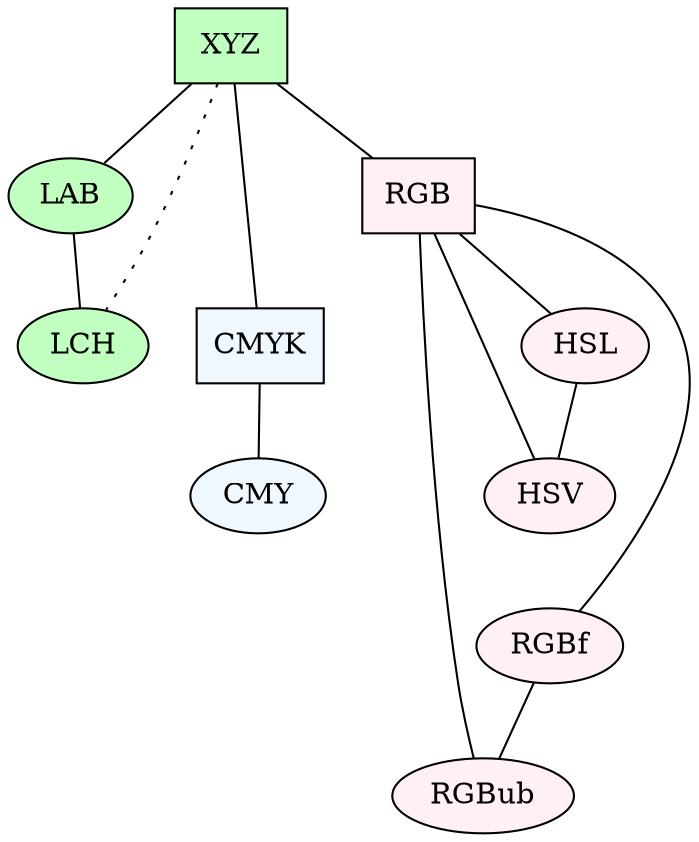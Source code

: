 graph convert {
        bgcolor="transparent"

        subgraph print {
                node [style=filled,fillcolor="aliceblue"]
                CMYK -- CMY
        }

        subgraph indep {
                node [style=filled,fillcolor="darkseagreen1"]
                XYZ -- LAB -- LCH
                XYZ -- LCH [style="dotted"]
        }

        subgraph screen {
                node [style=filled,fillcolor="lavenderblush1"]
                RGB -- RGBf -- RGBub -- RGB
                RGB -- HSL -- HSV -- RGB
                HSV -- RGBf [style="invis"]
        }

        RGB  [shape="box"]
        XYZ  [shape="box"]
        CMYK [shape="box"]

        XYZ -- CMYK
        XYZ -- RGB
        RGB -- CMYK [style="invis"]
}
